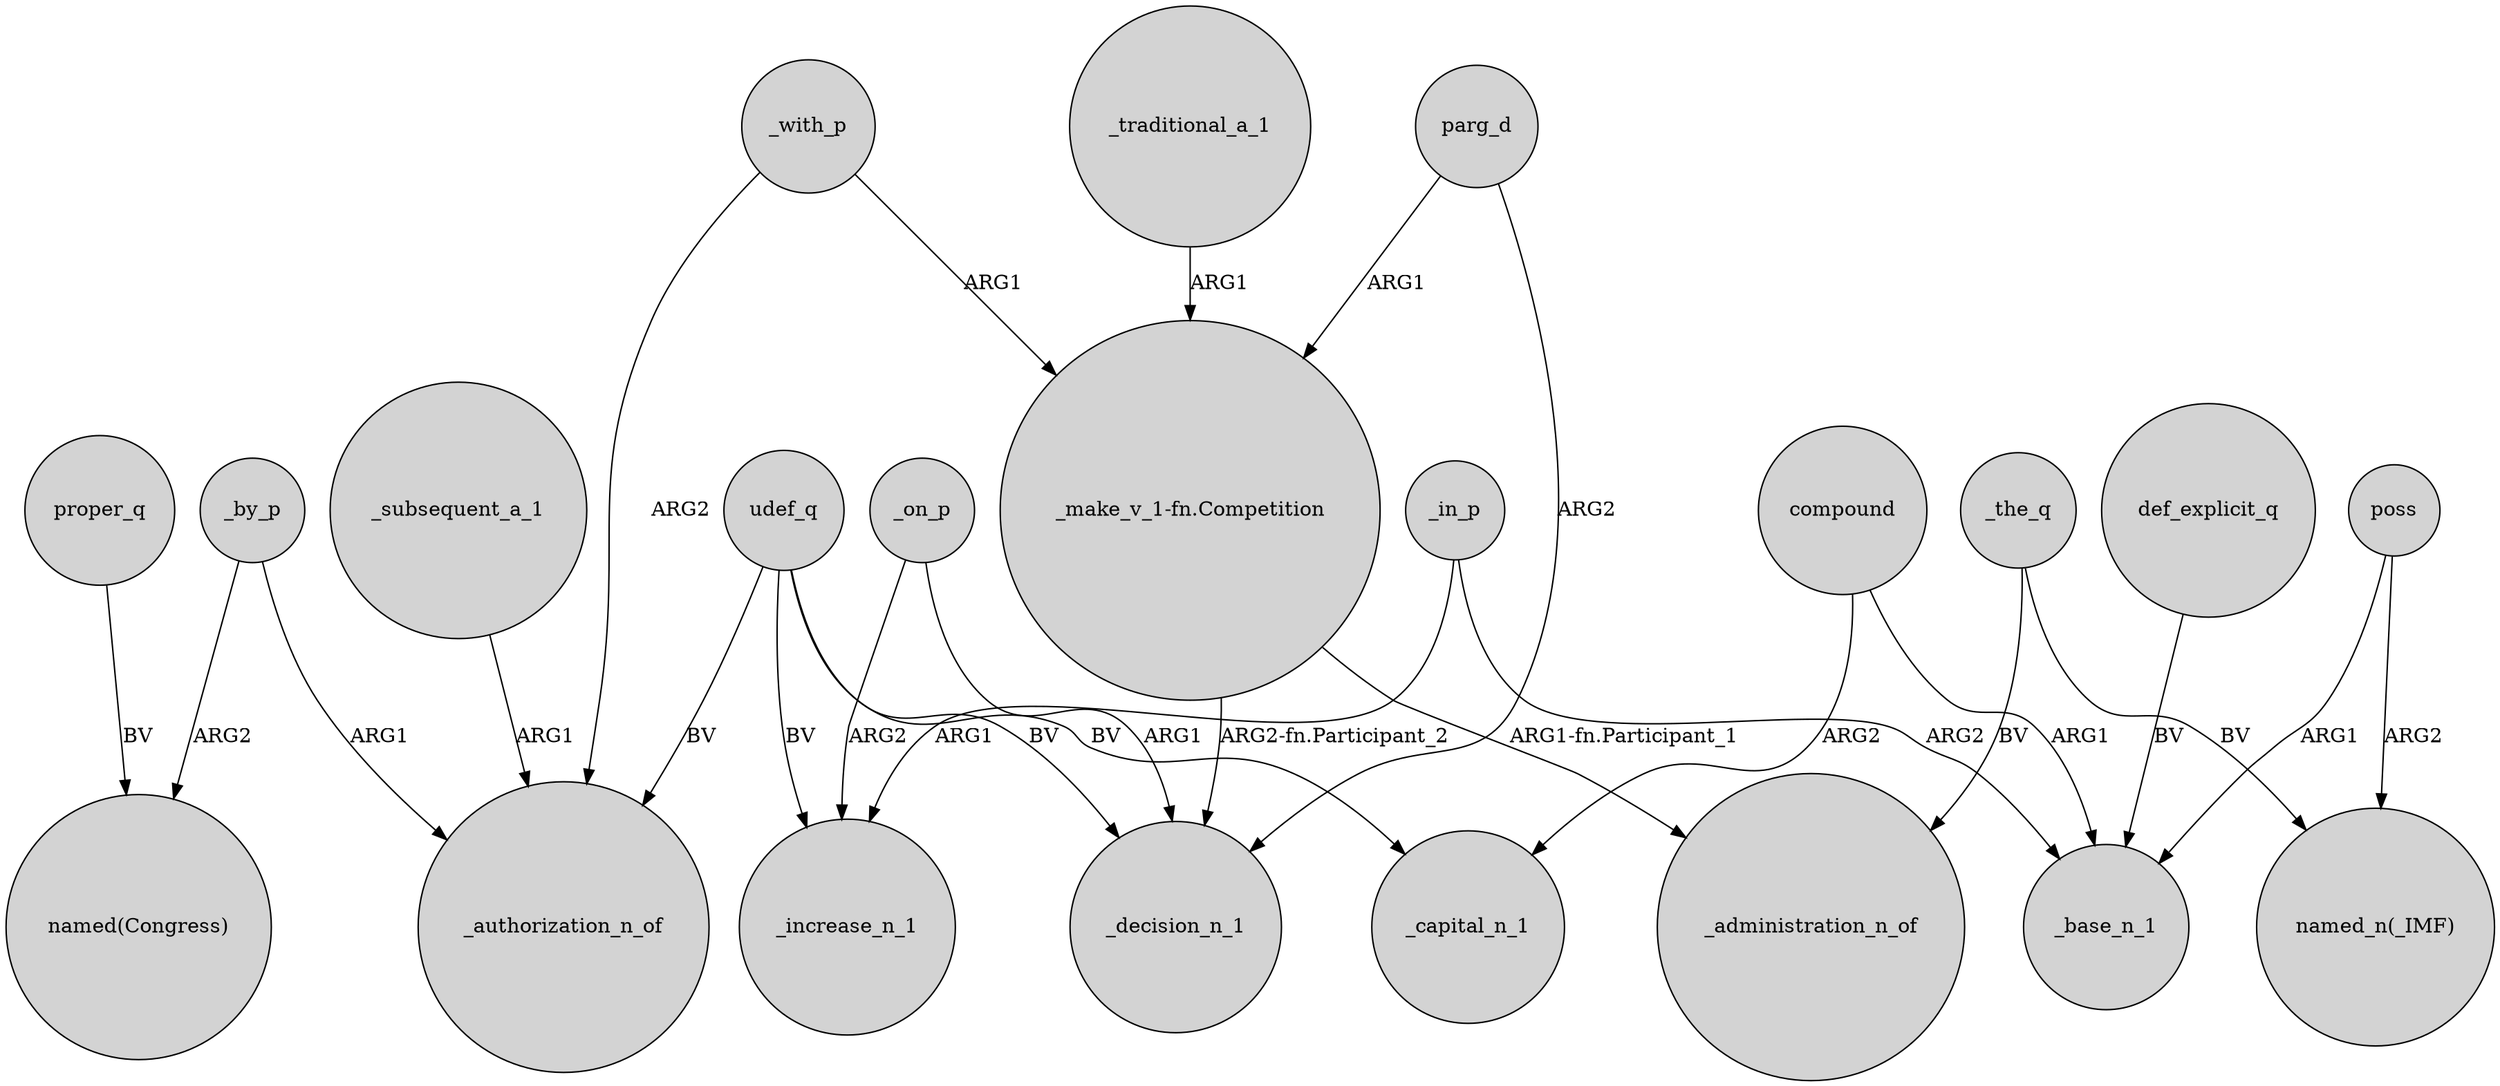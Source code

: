 digraph {
	node [shape=circle style=filled]
	udef_q -> _authorization_n_of [label=BV]
	proper_q -> "named(Congress)" [label=BV]
	_by_p -> "named(Congress)" [label=ARG2]
	parg_d -> "_make_v_1-fn.Competition" [label=ARG1]
	def_explicit_q -> _base_n_1 [label=BV]
	_with_p -> "_make_v_1-fn.Competition" [label=ARG1]
	udef_q -> _increase_n_1 [label=BV]
	_with_p -> _authorization_n_of [label=ARG2]
	_by_p -> _authorization_n_of [label=ARG1]
	parg_d -> _decision_n_1 [label=ARG2]
	poss -> _base_n_1 [label=ARG1]
	_traditional_a_1 -> "_make_v_1-fn.Competition" [label=ARG1]
	"_make_v_1-fn.Competition" -> _decision_n_1 [label="ARG2-fn.Participant_2"]
	_on_p -> _increase_n_1 [label=ARG2]
	udef_q -> _capital_n_1 [label=BV]
	udef_q -> _decision_n_1 [label=BV]
	"_make_v_1-fn.Competition" -> _administration_n_of [label="ARG1-fn.Participant_1"]
	_on_p -> _decision_n_1 [label=ARG1]
	compound -> _base_n_1 [label=ARG1]
	poss -> "named_n(_IMF)" [label=ARG2]
	compound -> _capital_n_1 [label=ARG2]
	_the_q -> "named_n(_IMF)" [label=BV]
	_in_p -> _base_n_1 [label=ARG2]
	_in_p -> _increase_n_1 [label=ARG1]
	_subsequent_a_1 -> _authorization_n_of [label=ARG1]
	_the_q -> _administration_n_of [label=BV]
}
